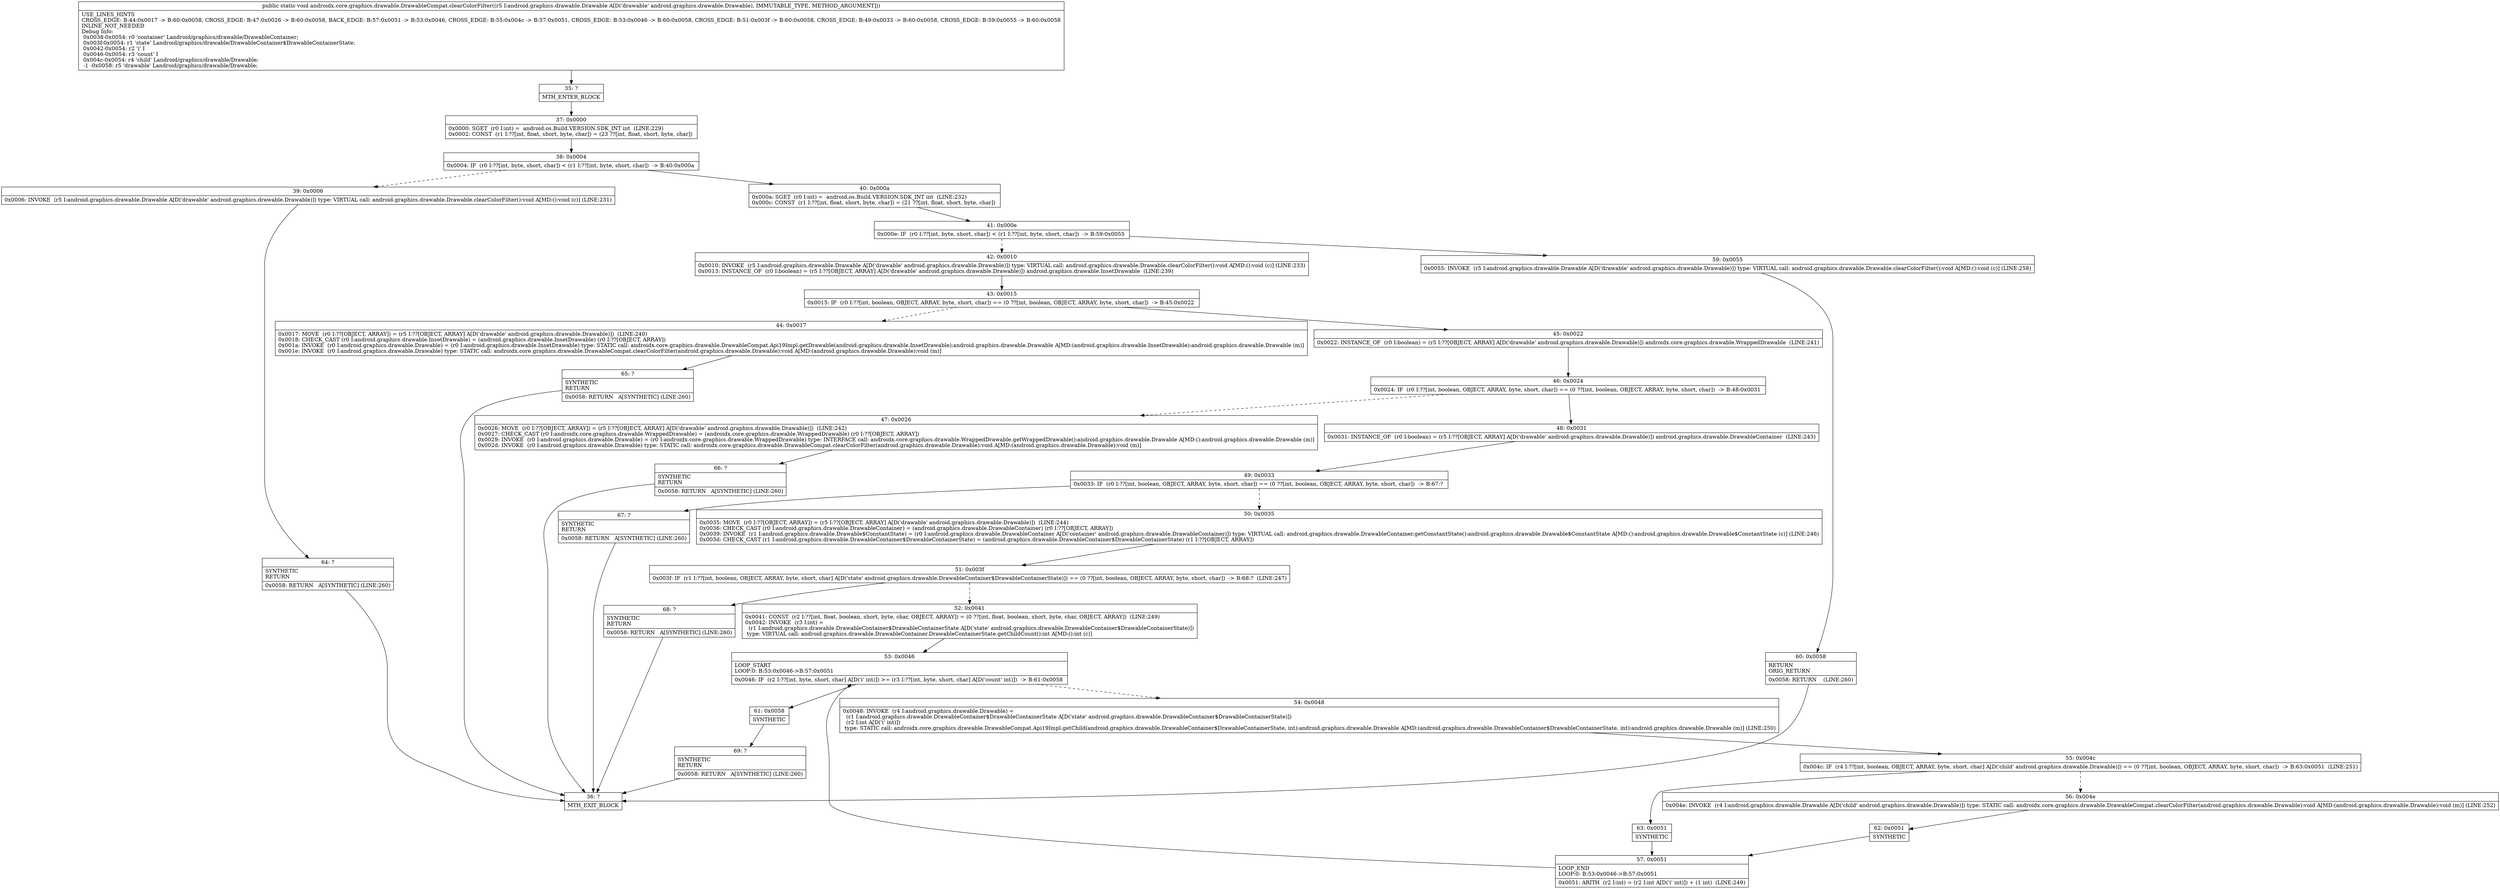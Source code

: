 digraph "CFG forandroidx.core.graphics.drawable.DrawableCompat.clearColorFilter(Landroid\/graphics\/drawable\/Drawable;)V" {
Node_35 [shape=record,label="{35\:\ ?|MTH_ENTER_BLOCK\l}"];
Node_37 [shape=record,label="{37\:\ 0x0000|0x0000: SGET  (r0 I:int) =  android.os.Build.VERSION.SDK_INT int  (LINE:229)\l0x0002: CONST  (r1 I:??[int, float, short, byte, char]) = (23 ??[int, float, short, byte, char]) \l}"];
Node_38 [shape=record,label="{38\:\ 0x0004|0x0004: IF  (r0 I:??[int, byte, short, char]) \< (r1 I:??[int, byte, short, char])  \-\> B:40:0x000a \l}"];
Node_39 [shape=record,label="{39\:\ 0x0006|0x0006: INVOKE  (r5 I:android.graphics.drawable.Drawable A[D('drawable' android.graphics.drawable.Drawable)]) type: VIRTUAL call: android.graphics.drawable.Drawable.clearColorFilter():void A[MD:():void (c)] (LINE:231)\l}"];
Node_64 [shape=record,label="{64\:\ ?|SYNTHETIC\lRETURN\l|0x0058: RETURN   A[SYNTHETIC] (LINE:260)\l}"];
Node_36 [shape=record,label="{36\:\ ?|MTH_EXIT_BLOCK\l}"];
Node_40 [shape=record,label="{40\:\ 0x000a|0x000a: SGET  (r0 I:int) =  android.os.Build.VERSION.SDK_INT int  (LINE:232)\l0x000c: CONST  (r1 I:??[int, float, short, byte, char]) = (21 ??[int, float, short, byte, char]) \l}"];
Node_41 [shape=record,label="{41\:\ 0x000e|0x000e: IF  (r0 I:??[int, byte, short, char]) \< (r1 I:??[int, byte, short, char])  \-\> B:59:0x0055 \l}"];
Node_42 [shape=record,label="{42\:\ 0x0010|0x0010: INVOKE  (r5 I:android.graphics.drawable.Drawable A[D('drawable' android.graphics.drawable.Drawable)]) type: VIRTUAL call: android.graphics.drawable.Drawable.clearColorFilter():void A[MD:():void (c)] (LINE:233)\l0x0013: INSTANCE_OF  (r0 I:boolean) = (r5 I:??[OBJECT, ARRAY] A[D('drawable' android.graphics.drawable.Drawable)]) android.graphics.drawable.InsetDrawable  (LINE:239)\l}"];
Node_43 [shape=record,label="{43\:\ 0x0015|0x0015: IF  (r0 I:??[int, boolean, OBJECT, ARRAY, byte, short, char]) == (0 ??[int, boolean, OBJECT, ARRAY, byte, short, char])  \-\> B:45:0x0022 \l}"];
Node_44 [shape=record,label="{44\:\ 0x0017|0x0017: MOVE  (r0 I:??[OBJECT, ARRAY]) = (r5 I:??[OBJECT, ARRAY] A[D('drawable' android.graphics.drawable.Drawable)])  (LINE:240)\l0x0018: CHECK_CAST (r0 I:android.graphics.drawable.InsetDrawable) = (android.graphics.drawable.InsetDrawable) (r0 I:??[OBJECT, ARRAY]) \l0x001a: INVOKE  (r0 I:android.graphics.drawable.Drawable) = (r0 I:android.graphics.drawable.InsetDrawable) type: STATIC call: androidx.core.graphics.drawable.DrawableCompat.Api19Impl.getDrawable(android.graphics.drawable.InsetDrawable):android.graphics.drawable.Drawable A[MD:(android.graphics.drawable.InsetDrawable):android.graphics.drawable.Drawable (m)]\l0x001e: INVOKE  (r0 I:android.graphics.drawable.Drawable) type: STATIC call: androidx.core.graphics.drawable.DrawableCompat.clearColorFilter(android.graphics.drawable.Drawable):void A[MD:(android.graphics.drawable.Drawable):void (m)]\l}"];
Node_65 [shape=record,label="{65\:\ ?|SYNTHETIC\lRETURN\l|0x0058: RETURN   A[SYNTHETIC] (LINE:260)\l}"];
Node_45 [shape=record,label="{45\:\ 0x0022|0x0022: INSTANCE_OF  (r0 I:boolean) = (r5 I:??[OBJECT, ARRAY] A[D('drawable' android.graphics.drawable.Drawable)]) androidx.core.graphics.drawable.WrappedDrawable  (LINE:241)\l}"];
Node_46 [shape=record,label="{46\:\ 0x0024|0x0024: IF  (r0 I:??[int, boolean, OBJECT, ARRAY, byte, short, char]) == (0 ??[int, boolean, OBJECT, ARRAY, byte, short, char])  \-\> B:48:0x0031 \l}"];
Node_47 [shape=record,label="{47\:\ 0x0026|0x0026: MOVE  (r0 I:??[OBJECT, ARRAY]) = (r5 I:??[OBJECT, ARRAY] A[D('drawable' android.graphics.drawable.Drawable)])  (LINE:242)\l0x0027: CHECK_CAST (r0 I:androidx.core.graphics.drawable.WrappedDrawable) = (androidx.core.graphics.drawable.WrappedDrawable) (r0 I:??[OBJECT, ARRAY]) \l0x0029: INVOKE  (r0 I:android.graphics.drawable.Drawable) = (r0 I:androidx.core.graphics.drawable.WrappedDrawable) type: INTERFACE call: androidx.core.graphics.drawable.WrappedDrawable.getWrappedDrawable():android.graphics.drawable.Drawable A[MD:():android.graphics.drawable.Drawable (m)]\l0x002d: INVOKE  (r0 I:android.graphics.drawable.Drawable) type: STATIC call: androidx.core.graphics.drawable.DrawableCompat.clearColorFilter(android.graphics.drawable.Drawable):void A[MD:(android.graphics.drawable.Drawable):void (m)]\l}"];
Node_66 [shape=record,label="{66\:\ ?|SYNTHETIC\lRETURN\l|0x0058: RETURN   A[SYNTHETIC] (LINE:260)\l}"];
Node_48 [shape=record,label="{48\:\ 0x0031|0x0031: INSTANCE_OF  (r0 I:boolean) = (r5 I:??[OBJECT, ARRAY] A[D('drawable' android.graphics.drawable.Drawable)]) android.graphics.drawable.DrawableContainer  (LINE:243)\l}"];
Node_49 [shape=record,label="{49\:\ 0x0033|0x0033: IF  (r0 I:??[int, boolean, OBJECT, ARRAY, byte, short, char]) == (0 ??[int, boolean, OBJECT, ARRAY, byte, short, char])  \-\> B:67:? \l}"];
Node_50 [shape=record,label="{50\:\ 0x0035|0x0035: MOVE  (r0 I:??[OBJECT, ARRAY]) = (r5 I:??[OBJECT, ARRAY] A[D('drawable' android.graphics.drawable.Drawable)])  (LINE:244)\l0x0036: CHECK_CAST (r0 I:android.graphics.drawable.DrawableContainer) = (android.graphics.drawable.DrawableContainer) (r0 I:??[OBJECT, ARRAY]) \l0x0039: INVOKE  (r1 I:android.graphics.drawable.Drawable$ConstantState) = (r0 I:android.graphics.drawable.DrawableContainer A[D('container' android.graphics.drawable.DrawableContainer)]) type: VIRTUAL call: android.graphics.drawable.DrawableContainer.getConstantState():android.graphics.drawable.Drawable$ConstantState A[MD:():android.graphics.drawable.Drawable$ConstantState (c)] (LINE:246)\l0x003d: CHECK_CAST (r1 I:android.graphics.drawable.DrawableContainer$DrawableContainerState) = (android.graphics.drawable.DrawableContainer$DrawableContainerState) (r1 I:??[OBJECT, ARRAY]) \l}"];
Node_51 [shape=record,label="{51\:\ 0x003f|0x003f: IF  (r1 I:??[int, boolean, OBJECT, ARRAY, byte, short, char] A[D('state' android.graphics.drawable.DrawableContainer$DrawableContainerState)]) == (0 ??[int, boolean, OBJECT, ARRAY, byte, short, char])  \-\> B:68:?  (LINE:247)\l}"];
Node_52 [shape=record,label="{52\:\ 0x0041|0x0041: CONST  (r2 I:??[int, float, boolean, short, byte, char, OBJECT, ARRAY]) = (0 ??[int, float, boolean, short, byte, char, OBJECT, ARRAY])  (LINE:249)\l0x0042: INVOKE  (r3 I:int) = \l  (r1 I:android.graphics.drawable.DrawableContainer$DrawableContainerState A[D('state' android.graphics.drawable.DrawableContainer$DrawableContainerState)])\l type: VIRTUAL call: android.graphics.drawable.DrawableContainer.DrawableContainerState.getChildCount():int A[MD:():int (c)]\l}"];
Node_53 [shape=record,label="{53\:\ 0x0046|LOOP_START\lLOOP:0: B:53:0x0046\-\>B:57:0x0051\l|0x0046: IF  (r2 I:??[int, byte, short, char] A[D('i' int)]) \>= (r3 I:??[int, byte, short, char] A[D('count' int)])  \-\> B:61:0x0058 \l}"];
Node_54 [shape=record,label="{54\:\ 0x0048|0x0048: INVOKE  (r4 I:android.graphics.drawable.Drawable) = \l  (r1 I:android.graphics.drawable.DrawableContainer$DrawableContainerState A[D('state' android.graphics.drawable.DrawableContainer$DrawableContainerState)])\l  (r2 I:int A[D('i' int)])\l type: STATIC call: androidx.core.graphics.drawable.DrawableCompat.Api19Impl.getChild(android.graphics.drawable.DrawableContainer$DrawableContainerState, int):android.graphics.drawable.Drawable A[MD:(android.graphics.drawable.DrawableContainer$DrawableContainerState, int):android.graphics.drawable.Drawable (m)] (LINE:250)\l}"];
Node_55 [shape=record,label="{55\:\ 0x004c|0x004c: IF  (r4 I:??[int, boolean, OBJECT, ARRAY, byte, short, char] A[D('child' android.graphics.drawable.Drawable)]) == (0 ??[int, boolean, OBJECT, ARRAY, byte, short, char])  \-\> B:63:0x0051  (LINE:251)\l}"];
Node_56 [shape=record,label="{56\:\ 0x004e|0x004e: INVOKE  (r4 I:android.graphics.drawable.Drawable A[D('child' android.graphics.drawable.Drawable)]) type: STATIC call: androidx.core.graphics.drawable.DrawableCompat.clearColorFilter(android.graphics.drawable.Drawable):void A[MD:(android.graphics.drawable.Drawable):void (m)] (LINE:252)\l}"];
Node_62 [shape=record,label="{62\:\ 0x0051|SYNTHETIC\l}"];
Node_57 [shape=record,label="{57\:\ 0x0051|LOOP_END\lLOOP:0: B:53:0x0046\-\>B:57:0x0051\l|0x0051: ARITH  (r2 I:int) = (r2 I:int A[D('i' int)]) + (1 int)  (LINE:249)\l}"];
Node_63 [shape=record,label="{63\:\ 0x0051|SYNTHETIC\l}"];
Node_61 [shape=record,label="{61\:\ 0x0058|SYNTHETIC\l}"];
Node_69 [shape=record,label="{69\:\ ?|SYNTHETIC\lRETURN\l|0x0058: RETURN   A[SYNTHETIC] (LINE:260)\l}"];
Node_68 [shape=record,label="{68\:\ ?|SYNTHETIC\lRETURN\l|0x0058: RETURN   A[SYNTHETIC] (LINE:260)\l}"];
Node_67 [shape=record,label="{67\:\ ?|SYNTHETIC\lRETURN\l|0x0058: RETURN   A[SYNTHETIC] (LINE:260)\l}"];
Node_59 [shape=record,label="{59\:\ 0x0055|0x0055: INVOKE  (r5 I:android.graphics.drawable.Drawable A[D('drawable' android.graphics.drawable.Drawable)]) type: VIRTUAL call: android.graphics.drawable.Drawable.clearColorFilter():void A[MD:():void (c)] (LINE:258)\l}"];
Node_60 [shape=record,label="{60\:\ 0x0058|RETURN\lORIG_RETURN\l|0x0058: RETURN    (LINE:260)\l}"];
MethodNode[shape=record,label="{public static void androidx.core.graphics.drawable.DrawableCompat.clearColorFilter((r5 I:android.graphics.drawable.Drawable A[D('drawable' android.graphics.drawable.Drawable), IMMUTABLE_TYPE, METHOD_ARGUMENT]))  | USE_LINES_HINTS\lCROSS_EDGE: B:44:0x0017 \-\> B:60:0x0058, CROSS_EDGE: B:47:0x0026 \-\> B:60:0x0058, BACK_EDGE: B:57:0x0051 \-\> B:53:0x0046, CROSS_EDGE: B:55:0x004c \-\> B:57:0x0051, CROSS_EDGE: B:53:0x0046 \-\> B:60:0x0058, CROSS_EDGE: B:51:0x003f \-\> B:60:0x0058, CROSS_EDGE: B:49:0x0033 \-\> B:60:0x0058, CROSS_EDGE: B:59:0x0055 \-\> B:60:0x0058\lINLINE_NOT_NEEDED\lDebug Info:\l  0x0038\-0x0054: r0 'container' Landroid\/graphics\/drawable\/DrawableContainer;\l  0x003f\-0x0054: r1 'state' Landroid\/graphics\/drawable\/DrawableContainer$DrawableContainerState;\l  0x0042\-0x0054: r2 'i' I\l  0x0046\-0x0054: r3 'count' I\l  0x004c\-0x0054: r4 'child' Landroid\/graphics\/drawable\/Drawable;\l  \-1 \-0x0058: r5 'drawable' Landroid\/graphics\/drawable\/Drawable;\l}"];
MethodNode -> Node_35;Node_35 -> Node_37;
Node_37 -> Node_38;
Node_38 -> Node_39[style=dashed];
Node_38 -> Node_40;
Node_39 -> Node_64;
Node_64 -> Node_36;
Node_40 -> Node_41;
Node_41 -> Node_42[style=dashed];
Node_41 -> Node_59;
Node_42 -> Node_43;
Node_43 -> Node_44[style=dashed];
Node_43 -> Node_45;
Node_44 -> Node_65;
Node_65 -> Node_36;
Node_45 -> Node_46;
Node_46 -> Node_47[style=dashed];
Node_46 -> Node_48;
Node_47 -> Node_66;
Node_66 -> Node_36;
Node_48 -> Node_49;
Node_49 -> Node_50[style=dashed];
Node_49 -> Node_67;
Node_50 -> Node_51;
Node_51 -> Node_52[style=dashed];
Node_51 -> Node_68;
Node_52 -> Node_53;
Node_53 -> Node_54[style=dashed];
Node_53 -> Node_61;
Node_54 -> Node_55;
Node_55 -> Node_56[style=dashed];
Node_55 -> Node_63;
Node_56 -> Node_62;
Node_62 -> Node_57;
Node_57 -> Node_53;
Node_63 -> Node_57;
Node_61 -> Node_69;
Node_69 -> Node_36;
Node_68 -> Node_36;
Node_67 -> Node_36;
Node_59 -> Node_60;
Node_60 -> Node_36;
}

